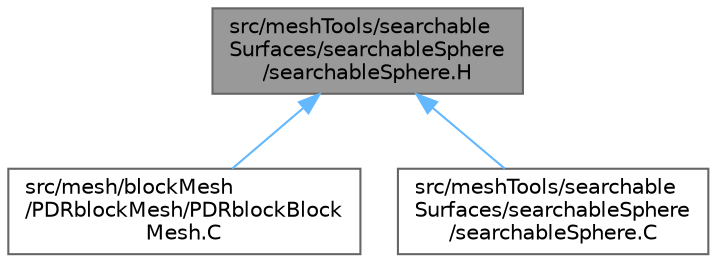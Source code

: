 digraph "src/meshTools/searchableSurfaces/searchableSphere/searchableSphere.H"
{
 // LATEX_PDF_SIZE
  bgcolor="transparent";
  edge [fontname=Helvetica,fontsize=10,labelfontname=Helvetica,labelfontsize=10];
  node [fontname=Helvetica,fontsize=10,shape=box,height=0.2,width=0.4];
  Node1 [id="Node000001",label="src/meshTools/searchable\lSurfaces/searchableSphere\l/searchableSphere.H",height=0.2,width=0.4,color="gray40", fillcolor="grey60", style="filled", fontcolor="black",tooltip=" "];
  Node1 -> Node2 [id="edge1_Node000001_Node000002",dir="back",color="steelblue1",style="solid",tooltip=" "];
  Node2 [id="Node000002",label="src/mesh/blockMesh\l/PDRblockMesh/PDRblockBlock\lMesh.C",height=0.2,width=0.4,color="grey40", fillcolor="white", style="filled",URL="$PDRblockBlockMesh_8C.html",tooltip=" "];
  Node1 -> Node3 [id="edge2_Node000001_Node000003",dir="back",color="steelblue1",style="solid",tooltip=" "];
  Node3 [id="Node000003",label="src/meshTools/searchable\lSurfaces/searchableSphere\l/searchableSphere.C",height=0.2,width=0.4,color="grey40", fillcolor="white", style="filled",URL="$searchableSphere_8C.html",tooltip="The search for nearest point on an ellipse or ellipsoid follows the description given by Geometric To..."];
}
